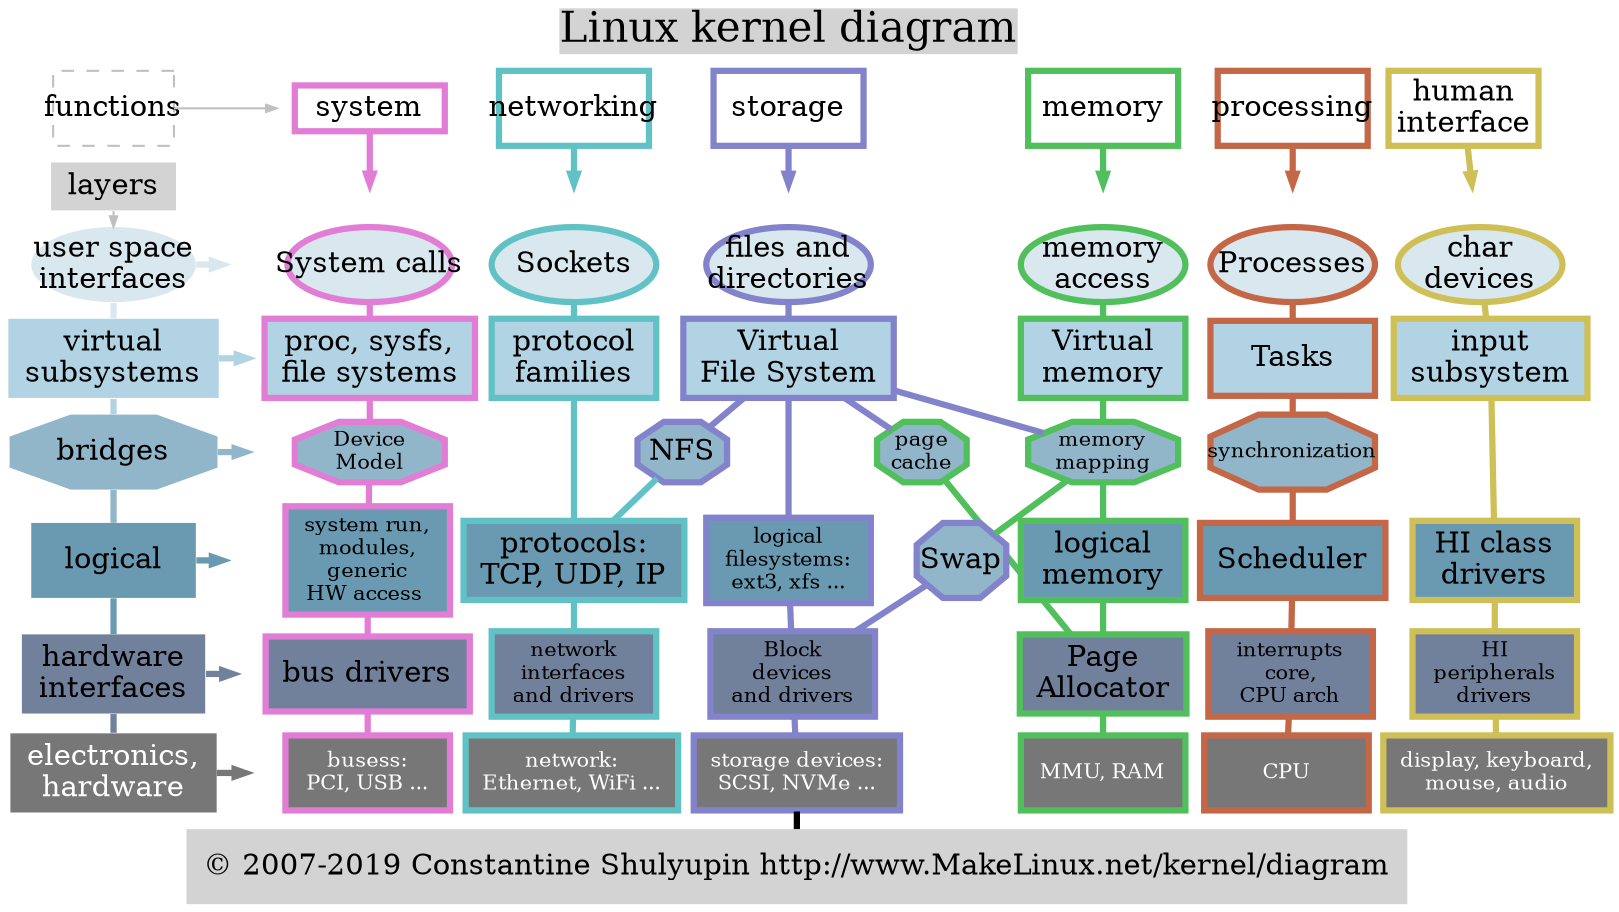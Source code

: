 digraph matrix {
	graph [newrank=true,
	      nodesep=0.1,
	      overlap=true,
	      ranksep=0.1,
	      splines=false
	];
	edge [arrowhead=none,
	     arrowsize=0.5,
	     style=invis,
	     weight=1
	];
	node [fixedsize=true,
	     style=invis,
	     width=0,
	     height=0,
	];
	{
		usr_	
			functions_
			D0
			E0
			F0
			G0
			H0
	}
	{
		system_;
		networking_;
		storage_;
		memory_;
		processing_;
		HI_;
	}
	node [height=0.3,
	     width=1.1,
	     shape=box,
	     height=0.5,
	     style="filled,setlinewidth(3)",
	     fixedsize=false
	];
	edge [style="filled,setlinewidth(3)",
	     weight=10
	];
	{
		node [color="#e27dd6ff",
		];
		system	[color="#e27dd6ff",
			fillcolor=white,
			fixedsize=true,
			height=0.3,
			row=func,
			tooltip=TODO,
			width=1];
		system_;
		SCI	[color="#e27dd6ff",
			fillcolor="#d9e7ee",
			fixedsize=true,
			label="System calls",
			row=usr,
			shape=ellipse,
		];
		system -> system_	[arrowhead="",
		       color="#e27dd6ff",
		       row=func];
		sysfs	[color="#e27dd6ff",
			fillcolor="#b2d3e4",
			label="proc, sysfs,\nfile systems",
		];
		SCI -> sysfs	[color="#e27dd6ff",
		    weight=10];
		DM	[color="#e27dd6ff",
			fillcolor="#91b5c9",
			fixedsize=true,
			fontsize=10,
			height=0.4,
			label="Device\nModel",
			shape=octagon,
			width=1];
		sysfs -> DM	[color="#e27dd6ff",
		      weight=10];
		log_sys	[color="#e27dd6ff",
			fillcolor="#6a9ab1",
			fontsize=10,
			label="system run,\nmodules,\ngeneric\nHW access ",
		];
		DM -> log_sys	[color="#e27dd6ff",
		   weight=10];
		bus_drv	[color="#e27dd6ff",
			fillcolor="#71809b",
			label="bus drivers",
		];
		log_sys -> bus_drv	[color="#e27dd6ff",
			weight=10];
		H2	[color="#e27dd6ff",
			fillcolor="#777777",
			fontcolor=white,
			fontsize=10,
			label="busess:\nPCI, USB ...",
			row=chip,
		];
		bus_drv -> H2	[color="#e27dd6ff",
			weight=10];
	}
	{
		node [color="#61c2c5",
		];
		edge [color="#61c2c5"];
		networking	[color="#61c2c5",
				fillcolor=white,
				fixedsize=true,
				row=func,
				style="filled,setlinewidth(3)",
				width=1];
		sock	[color="#61c2c5",
			fillcolor="#d9e7ee",
			fixedsize=true,
			label=Sockets,
			row=usr,
			shape=ellipse,
			style="filled,setlinewidth(3)"];
		networking -> networking_	[arrowhead="",
			   color="#61c2c5",
			   row=func,
			   style="filled,setlinewidth(3)",
			   weight=10];
		prot_fam	[color="#61c2c5",
				fillcolor="#b2d3e4",
				label="protocol\nfamilies",
				style="filled,setlinewidth(3)"];
		sock -> prot_fam	[color="#61c2c5",
		     style="filled,setlinewidth(3)",
		     weight=10];
		log_prot	[color="#61c2c5",
				fillcolor="#6a9ab1",
				label="protocols:\nTCP, UDP, IP",
				style="filled,setlinewidth(3)"];
		prot_fam -> log_prot	[color="#61c2c5",
			 style="filled,setlinewidth(3)",
			 weight=10];
		netif	[color="#61c2c5",
			fillcolor="#71809b",
			fontsize=10,
			label="network\ninterfaces\nand drivers",
			style="filled,setlinewidth(3)"];
		log_prot -> netif	[color="#61c2c5",
			 style="filled,setlinewidth(3)",
			 weight=10];
		net_hw	[color="#61c2c5",
			fillcolor="#777777",
			fontcolor=white,
			fontsize=10,
			label="network:\nEthernet, WiFi ...",
			row=chip,
			style="filled,setlinewidth(3)"];
		netif -> net_hw	[color="#61c2c5",
		      style="filled,setlinewidth(3)",
		      weight=10];
		NFS	[color="#8383cc",
			fillcolor="#91b5c9",
			fixedsize=true,
			height=0.4,
			label=NFS,
			shape=octagon,
			style="filled,setlinewidth(3)",
			width=0.6];
		NFS -> log_prot	[color="#61c2c5",
		    style="filled,setlinewidth(3)",
		    weight=0];
	}
	{
		node [color="#8383cc",
		];
		edge [color="#8383cc"];
		NFS;
		storage	[color="#8383cc",
			fillcolor=white,
			fixedsize=true,
			row=func,
			style="filled,setlinewidth(3)",
			width=1];
		FS	[color="#8383cc",
			fillcolor="#d9e7ee",
			fixedsize=true,
			label="files and\ndirectories",
			row=usr,
			shape=ellipse,
			style="filled,setlinewidth(3)"];
		storage -> storage_	[arrowhead="",
			color="#8383cc",
			row=func,
			style="filled,setlinewidth(3)",
			weight=10];
		VFS	[color="#8383cc",
			fillcolor="#b2d3e4",
			label="Virtual\nFile System",
			style="filled,setlinewidth(3)"];
		FS -> VFS	[color="#8383cc",
		   style="filled,setlinewidth(3)",
		   weight=10];
		VFS -> NFS	[color="#8383cc",
		    style="filled,setlinewidth(3)",
		    weight=0];
		logFS	[color="#8383cc",
			fillcolor="#6a9ab1",
			fontsize=10,
			label="logical\nfilesystems:\next3, xfs ...",
			style="filled,setlinewidth(3)"];
		VFS -> logFS	[color="#8383cc",
		    style="filled,setlinewidth(3)",
		    weight=10];
		PC	[color="#51bf5b",
			fillcolor="#91b5c9",
			fixedsize=true,
			fontsize=10,
			height=0.4,
			label="page\ncache",
			shape=octagon,
			style="filled,setlinewidth(3)",
			width=0.6];
		VFS -> PC	[color="#8383cc",
		    style="filled,setlinewidth(3)",
		    weight=0];
		mmap	[color="#51bf5b",
			fillcolor="#91b5c9",
			fixedsize=true,
			fontsize=10,
			height=0.4,
			label="memory\nmapping",
			shape=octagon,
			style="filled,setlinewidth(3)",
			width=1];
		VFS -> mmap	[color="#8383cc",
		    style="filled,setlinewidth(3)",
		    weight=0];
		block	[color="#8383cc",
			fillcolor="#71809b",
			fontsize=10,
			label="Block\ndevices\nand drivers",
			style="filled,setlinewidth(3)"];
		logFS -> block	[color="#8383cc",
		      style="filled,setlinewidth(3)",
		      weight=10];
		PA	[color="#51bf5b",
			fillcolor="#71809b",
			label="Page\nAllocator",
			style="filled,setlinewidth(3)"];
		PC -> PA	[color="#51bf5b",
		   style="filled,setlinewidth(3)",
		   weight=0];
		H4	[color="#8383cc",
			fillcolor="#777777",
			fontcolor=white,
			fontsize=10,
			label="storage devices:\nSCSI, NVMe ...",
			row=chip,
			style="filled,setlinewidth(3)"];
		block -> H4	[color="#8383cc",
		      style="filled,setlinewidth(3)",
		      weight=10];
		SW	[color="#8383cc",
			fillcolor="#91b5c9",
			fixedsize=true,
			label=Swap,
			shape=octagon,
			style="filled,setlinewidth(3)",
			width=0.6];
		SW -> block	[color="#8383cc",
		   style="filled,setlinewidth(3)",
		   weight=0];
	}
	{
		node [color="#c46747",
			     style="filled,setlinewidth(3)",
		];
		edge [color="#c46747"];
		processing	[color="#c46747",
				fillcolor=white,
				fixedsize=true,
				row=func,
				width=1];
		proc	[color="#c46747",
			fillcolor="#d9e7ee",
			fixedsize=true,
			label=Processes,
			row=usr,
			shape=ellipse,
			style="filled,setlinewidth(3)"];
		processing -> processing_	[arrowhead="",
			   color="#c46747",
			   row=func,
			   style="filled,setlinewidth(3)",
			   weight=10];
		Tasks	[color="#c46747",
			fillcolor="#b2d3e4",
			style="filled,setlinewidth(3)"];
		proc -> Tasks	[color="#c46747",
		     style="filled,setlinewidth(3)",
		     weight=10];
		sync	[color="#c46747",
			fillcolor="#91b5c9",
			fixedsize=true,
			fontsize=10,
			label=synchronization,
			shape=octagon,
			style="filled,setlinewidth(3)"];
		Tasks -> sync	[color="#c46747",
		      style="filled,setlinewidth(3)",
		      weight=10];
		sched	[color="#c46747",
			fillcolor="#6a9ab1",
			label=Scheduler,
			style="filled,setlinewidth(3)"];
		sync -> sched	[color="#c46747",
		     style="filled,setlinewidth(3)",
		     weight=10];
		IRQ	[color="#c46747",
			fillcolor="#71809b",
			fontsize=10,
			label="interrupts\ncore,\nCPU arch",
			style="filled,setlinewidth(3)"];
		sched -> IRQ	[color="#c46747",
		      style="filled,setlinewidth(3)",
		      weight=10];
		CPU	[color="#c46747",
			fillcolor="#777777",
			fontcolor=white,
			fontsize=10,
			row=chip,
			style="filled,setlinewidth(3)"];
		IRQ -> CPU	[color="#c46747",
		    style="filled,setlinewidth(3)",
		    weight=10];
	}
	{
		node [color="#cfbf57ff",
			     style="filled,setlinewidth(3)",
		];
		edge [color="#cfbf57ff"];
		HI	[color="#cfbf57ff",
			fillcolor=white,
			fixedsize=true,
			label="human\ninterface",
			row=func,
			width=1];
		char	[color="#cfbf57ff",
			fillcolor="#d9e7ee",
			fixedsize=true,
			label="char\ndevices",
			row=usr,
			shape=ellipse,
			style="filled,setlinewidth(3)"];
		HI -> HI_	[arrowhead="",
		   color="#cfbf57ff",
		   row=func,
		   style="filled,setlinewidth(3)",
		   weight=10];
		input	[color="#cfbf57ff",
			fillcolor="#b2d3e4",
			label="input\nsubsystem",
			style="filled,setlinewidth(3)"];
		char -> input	[color="#cfbf57ff",
		     style="filled,setlinewidth(3)",
		     weight=10];
		F7	[color="#cfbf57ff",
			fillcolor="#6a9ab1",
			label="HI class\ndrivers",
			style="filled,setlinewidth(3)"];
		input -> F7	[color="#cfbf57ff",
		      style="filled,setlinewidth(3)",
		      weight=10];
		G7	[color="#cfbf57ff",
			fillcolor="#71809b",
			fontsize=10,
			label="HI\nperipherals\ndrivers",
			style="filled,setlinewidth(3)"];
		F7 -> G7	[color="#cfbf57ff",
		   style="filled,setlinewidth(3)",
		   weight=10];
		H7	[color="#cfbf57ff",
			fillcolor="#777777",
			fontcolor=white,
			fontsize=10,
			label="display, keyboard,\nmouse, audio",
			row=chip,
			style="filled,setlinewidth(3)"];
		G7 -> H7	[color="#cfbf57ff",
		   style="filled,setlinewidth(3)",
		   weight=10];
	}
	{
		usr_;
		D0;
		E0;
		F0;
		G0;
		H0;
		functions	[color=gray,
				fillcolor=gray,
				fixedsize=true,
				height=0.5,
				row=func,
				style=dashed,
				width=0.8];
		layers	[fillcolor=lightgray,
			height=0.1,
			style="filled,setlinewidth(0)",
			width=0.5];
		functions -> layers	[style=invis,
			  weight=10];
		usr	[fillcolor="#d9e7eeff",
			fixedsize=true,
			height=0.5,
			label="user space\ninterfaces",
			row=usr,
			shape=ellipse,
			style="filled,setlinewidth(0)"];
		layers -> usr	[arrowhead="",
		       color=gray,
		       style="filled,setlinewidth(1)",
		       weight=10];
		usr -> usr_	[arrowhead="",
		    color="#d9e7eeff",
		    minlen=2,
		    style="filled,setlinewidth(3)",
		    weight=10];
		virt	[fillcolor="#b2d3e4",
			height=0.5,
			label="virtual\nsubsystems",
			style="filled,setlinewidth(0)"];
		usr -> virt	[color="#d9e7eeff",
		    style="filled,setlinewidth(3)",
		    weight=10];
		virt -> D0	[arrowhead="",
		     color="#b2d3e4",
		     minlen=2,
		     style="filled,setlinewidth(3)",
		     weight=10];
		bridges	[fillcolor="#91b5c9",
			height=0.5,
			shape=octagon,
			style="filled,setlinewidth(0)"];
		virt -> bridges	[color="#b2d3e4",
		     style="filled,setlinewidth(3)",
		     weight=10];
		bridges -> E0	[arrowhead="",
			color="#91b5c9",
			minlen=2,
			style="filled,setlinewidth(3)",
			weight=""];
		logical	[fillcolor="#6a9ab1",
			height=0.5,
			style="filled,setlinewidth(0)"];
		bridges -> logical	[color="#91b5c9",
			style="filled,setlinewidth(3)",
			weight=10];
		logical -> F0	[arrowhead="",
			color="#6a9ab1",
			minlen=2,
			row=logical,
			style="filled,setlinewidth(3)",
			weight=""];
		HWI	[fillcolor="#71809b",
			height=0.5,
			label="hardware\ninterfaces",
			style="filled,setlinewidth(0)"];
		logical -> HWI	[color="#6a9ab1",
			row=logical,
			style="filled,setlinewidth(3)",
			weight=10];
		HWI -> G0	[arrowhead="",
		    color="#71809b",
		    minlen=2,
		    row=HWI,
		    style="filled,setlinewidth(3)",
		    weight=""];
		HW	[fillcolor="#777777",
			fontcolor=white,
			height=0.5,
			label="electronics,\nhardware",
			row=chip,
			style="filled,setlinewidth(0)"];
		HWI -> HW	[color="#71809b",
		    row=HWI,
		    style="filled,setlinewidth(3)",
		    weight=10];
		HW -> H0	[arrowhead="",
		   color="#777777",
		   minlen=2,
		   row=chip,
		   style="filled,setlinewidth(3)",
		   weight=""];
	}
	subgraph mem {
		node [color="#51bf5b",
		     height=0.5
		];
		edge [color="#51bf5b"];
		PC;
		mmap;
		SW;
		mmap -> SW	[color="#51bf5b",
		     style="filled,setlinewidth(3)",
		     weight=0];
		log_mem	[color="#51bf5b",
			fillcolor="#6a9ab1",
			height=0.5,
			label="logical\nmemory",
			style="filled,setlinewidth(3)"];
		mmap -> log_mem	[color="#51bf5b",
		     style="filled,setlinewidth(3)",
		     weight=10];
		PA;
		H5	[color="#51bf5b",
			fillcolor="#777777",
			fontcolor=white,
			fontsize=10,
			height=0.5,
			label="MMU, RAM",
			row=chip,
			style="filled,setlinewidth(3)"];
		PA -> H5	[color="#51bf5b",
		   style="filled,setlinewidth(3)",
		   weight=10];
		log_mem -> PA	[color="#51bf5b",
			style="filled,setlinewidth(3)",
			weight=10];
		memory	[color="#51bf5b",
			fillcolor=white,
			fixedsize=true,
			height=0.5,
			row=func,
			style="filled,setlinewidth(3)",
			width=1];
		MA	[color="#51bf5b",
			fillcolor="#d9e7ee",
			fixedsize=true,
			height=0.5,
			label="memory\naccess",
			row=usr,
			shape=ellipse,
			style="filled,setlinewidth(3)"];
		memory -> memory_	[arrowhead="",
		       color="#51bf5b",
		       row=func,
		       style="filled,setlinewidth(3)",
		       weight=10];
		VM	[color="#51bf5b",
			fillcolor="#b2d3e4",
			height=0.5,
			label="Virtual\nmemory",
			style="filled,setlinewidth(3)"];
		MA -> VM	[color="#51bf5b",
		   style="filled,setlinewidth(3)",
		   weight=10];
		VM -> mmap	[color="#51bf5b",
		   style="filled,setlinewidth(3)",
		   weight=10];
	}
	{
		graph [rank=same];
		edge [weight=10 style=invis];
		functions_;
		system;
		functions_ -> system;
		networking;
		system -> networking;
		storage;
		networking -> storage;
		memory;
		storage -> memory;
		processing;
		HI;
		processing -> HI;
		functions;
		functions -> functions_	[arrowhead="",
			  color=gray,
			  style="",
			  weight=""];
		memory -> processing;
	}
	{
		graph [rank=same];
		usr_;
		SCI;
		sock;
		FS;
		proc;
		char;
		usr;
		MA;
	}
	{
		edge [weight=10 style=invis];
		system_ -> SCI
			networking_ -> sock;
		storage_ -> FS;
		memory_ -> MA;
		processing_ -> proc;
		HI_ -> char;
	}
	{
		graph [rank=same];
		D0;
		sysfs;
		prot_fam;
		VFS;
		Tasks;
		input;
		virt;
		VM;
	}
	{
		graph [rank=same];
		node [fontcolor=white];
		E0;
		DM;
		NFS;
		mmap;
		sync;
		bridges;
	}
	{
		graph [rank=same];
		F0;
		log_sys;
		log_prot;
		logFS;
		sched;
		F7;
		logical;
		log_mem;
	}
	{
		graph [rank=same];
		G0;
		bus_drv;
		netif;
		block;
		PA;
		IRQ;
		G7;
		HWI;
	}
	{
		graph [rank=same];
		H0;
		H2;
		net_hw;
		H4;
		CPU;
		H7;
		HW;
		H5;
	}
	bottom	[label="© 2007-2019 Constantine Shulyupin http://www.MakeLinux.net/kernel/diagram",
		shape=plaintext];
	H4 -> bottom	[weight=""];
	LKD	[fontsize=20,
		label="Linux kernel diagram",
		shape=plain];
	edge [weight=10 style=invis];
	LKD -> storage;
}
